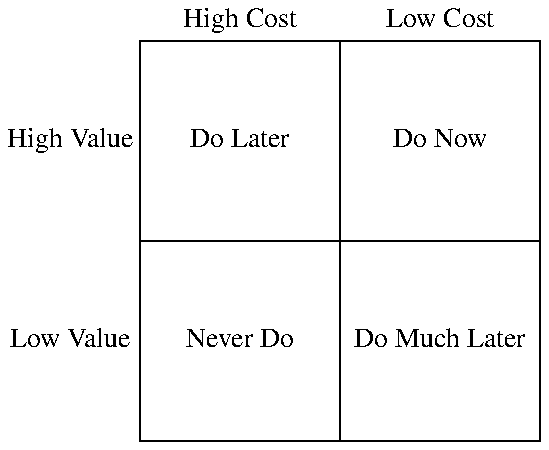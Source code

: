 .PS
A: box wid 1 ht 1 "Do Later"
B: box same "Do Now"
C: box same "Never Do" at A.s - (0, 0.5)
D: box same "Do Much Later" at B.s - (0, 0.5)

box "High Cost" invisible at A.n + (0, 0.1)
box "Low Cost" invisible at B.n + (0, 0.1)
box "High Value" invisible at A.w - (0.35, 0)
box "Low Value" invisible at C.w - (0.35, 0)
.PE
